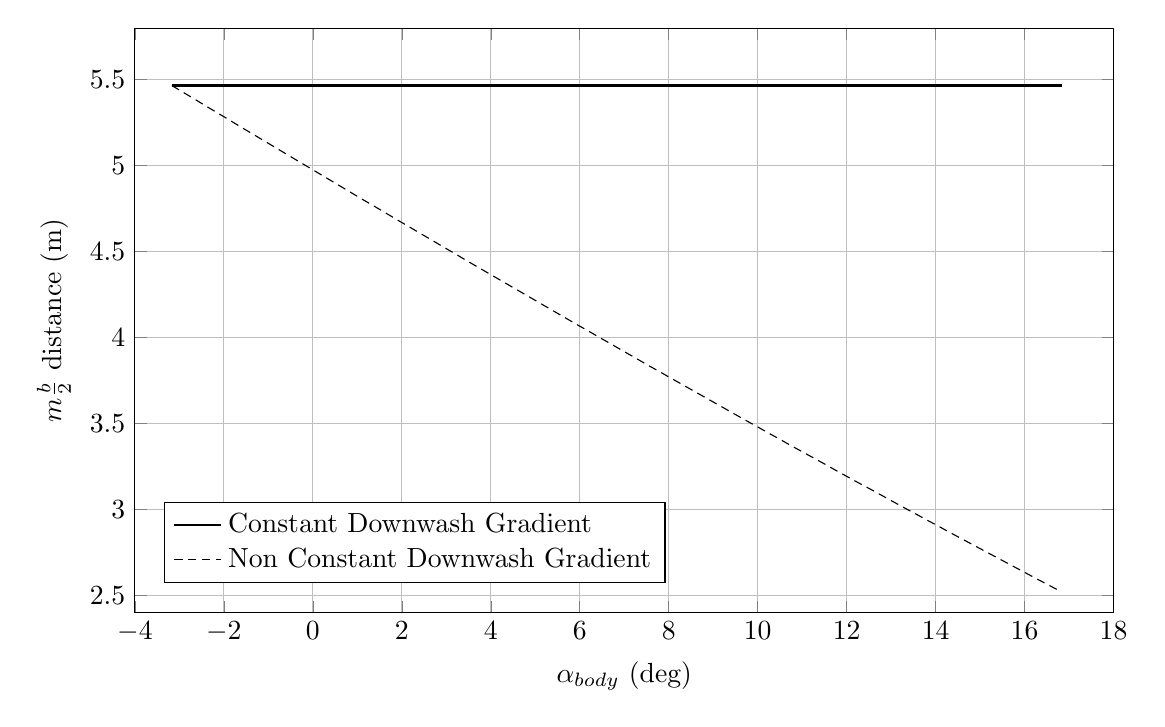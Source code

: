 %Disytance AC z vs Alpha Body NEW
\begin{tikzpicture}

\begin{axis}[
width=14.01cm,
height=9cm,
scaled ticks=false, tick label style={/pgf/number format/fixed},
xmin=-4,
xmax=18,
xlabel={$\alpha_{body}$ (deg)},
xmajorgrids,
ymin=2.4,
ymax=5.8,
ylabel={$m \frac{b}{2}$ distance (m)},
ymajorgrids,
legend style={at={(0.03,0.12)},anchor=west,draw=black,fill=white,legend cell align=left},
legend entries = {Constant Downwash Gradient\\Non Constant Downwash Gradient\\}
]

\addplot [
color=black,
thick
]
table[row sep=crcr]{
-3.17	5.466\\
-2.916	5.466\\
-2.663	5.466\\
-2.41	5.466\\
-2.157	5.466\\
-1.904	5.466\\
-1.651	5.466\\
-1.397	5.466\\
-1.144	5.466\\
-0.891	5.466\\
-0.638	5.466\\
-0.385	5.466\\
-0.132	5.466\\
0.122	5.466\\
0.375	5.466\\
0.628	5.466\\
0.881	5.466\\
1.134	5.466\\
1.387	5.466\\
1.641	5.466\\
1.894	5.466\\
2.147	5.466\\
2.4	5.466\\
2.653	5.466\\
2.906	5.466\\
3.16	5.466\\
3.413	5.466\\
3.666	5.466\\
3.919	5.466\\
4.172	5.466\\
4.425	5.466\\
4.679	5.466\\
4.932	5.466\\
5.185	5.466\\
5.438	5.466\\
5.691	5.466\\
5.944	5.466\\
6.198	5.466\\
6.451	5.466\\
6.704	5.466\\
6.957	5.466\\
7.21	5.466\\
7.463	5.466\\
7.717	5.466\\
7.97	5.466\\
8.223	5.466\\
8.476	5.466\\
8.729	5.466\\
8.982	5.466\\
9.236	5.466\\
9.489	5.466\\
9.742	5.466\\
9.995	5.466\\
10.248	5.466\\
10.501	5.466\\
10.754	5.466\\
11.008	5.466\\
11.261	5.466\\
11.514	5.466\\
11.767	5.466\\
12.02	5.466\\
12.273	5.466\\
12.527	5.466\\
12.78	5.466\\
13.033	5.466\\
13.286	5.466\\
13.539	5.466\\
13.792	5.466\\
14.046	5.466\\
14.299	5.466\\
14.552	5.466\\
14.805	5.466\\
15.058	5.466\\
15.311	5.466\\
15.565	5.466\\
15.818	5.466\\
16.071	5.466\\
16.324	5.466\\
16.577	5.466\\
16.83	5.466\\
};

\addplot [
color=black,
densely dashed
]
table[row sep=crcr]{
-3.17	5.466\\
-2.916	5.427\\
-2.663	5.388\\
-2.41	5.348\\
-2.157	5.309\\
-1.904	5.27\\
-1.651	5.23\\
-1.397	5.191\\
-1.144	5.152\\
-0.891	5.113\\
-0.638	5.074\\
-0.385	5.035\\
-0.132	4.996\\
0.122	4.957\\
0.375	4.918\\
0.628	4.879\\
0.881	4.84\\
1.134	4.801\\
1.387	4.763\\
1.641	4.724\\
1.894	4.685\\
2.147	4.647\\
2.4	4.608\\
2.653	4.57\\
2.906	4.531\\
3.16	4.493\\
3.413	4.454\\
3.666	4.416\\
3.919	4.378\\
4.172	4.34\\
4.425	4.302\\
4.679	4.264\\
4.932	4.226\\
5.185	4.188\\
5.438	4.15\\
5.691	4.112\\
5.944	4.074\\
6.198	4.037\\
6.451	3.999\\
6.704	3.962\\
6.957	3.924\\
7.21	3.887\\
7.463	3.849\\
7.717	3.812\\
7.97	3.775\\
8.223	3.738\\
8.476	3.701\\
8.729	3.664\\
8.982	3.627\\
9.236	3.59\\
9.489	3.553\\
9.742	3.516\\
9.995	3.48\\
10.248	3.443\\
10.501	3.407\\
10.754	3.37\\
11.008	3.334\\
11.261	3.298\\
11.514	3.262\\
11.767	3.225\\
12.02	3.189\\
12.273	3.153\\
12.527	3.118\\
12.78	3.082\\
13.033	3.046\\
13.286	3.01\\
13.539	2.975\\
13.792	2.939\\
14.046	2.904\\
14.299	2.868\\
14.552	2.833\\
14.805	2.798\\
15.058	2.763\\
15.311	2.728\\
15.565	2.693\\
15.818	2.658\\
16.071	2.623\\
16.324	2.588\\
16.577	2.554\\
16.83	2.519\\
};
\end{axis}
\end{tikzpicture}%
